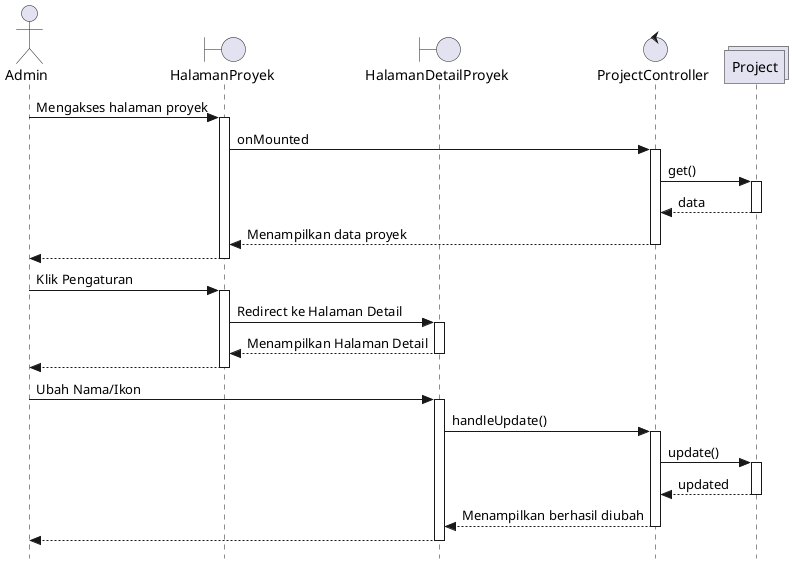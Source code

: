 @startuml "ubah proyek"
skinparam style strictuml

actor Admin
boundary HalamanProyek as View
boundary HalamanDetailProyek as View2
control ProjectController as Controller
collections Project as Collection

Admin -> View ++ : Mengakses halaman proyek
  View -> Controller ++: onMounted
    Controller -> Collection ++ : get()
    return data
  return Menampilkan data proyek
return

Admin -> View ++ : Klik Pengaturan
  View -> View2 ++ : Redirect ke Halaman Detail
  return Menampilkan Halaman Detail
return

Admin -> View2 ++ : Ubah Nama/Ikon
  View2 -> Controller ++ : handleUpdate()
    Controller -> Collection ++ : update()
    return updated
  return Menampilkan berhasil diubah
return

@enduml